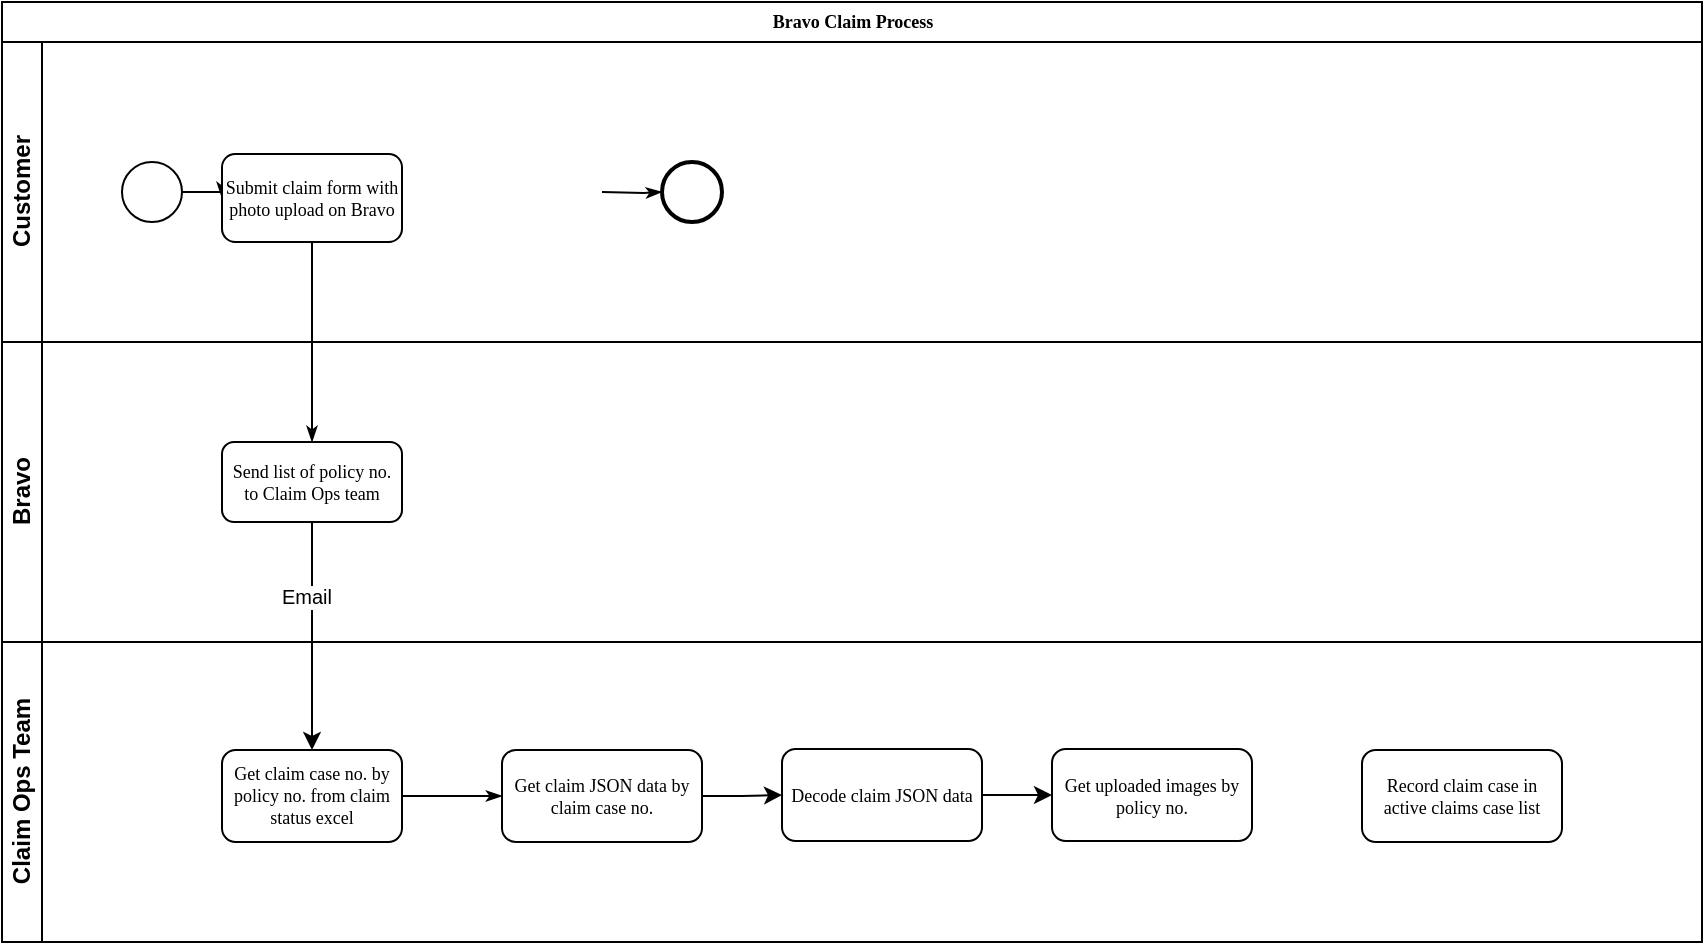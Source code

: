 <mxfile version="11.0.9" type="github"><diagram name="Page-1" id="c7488fd3-1785-93aa-aadb-54a6760d102a"><mxGraphModel dx="1248" dy="663" grid="1" gridSize="10" guides="1" tooltips="1" connect="1" arrows="1" fold="1" page="1" pageScale="1" pageWidth="1100" pageHeight="850" background="#ffffff" math="0" shadow="0"><root><mxCell id="0"/><mxCell id="1" parent="0"/><mxCell id="2b4e8129b02d487f-1" value="Bravo Claim Process" style="swimlane;html=1;childLayout=stackLayout;horizontal=1;startSize=20;horizontalStack=0;rounded=0;shadow=0;labelBackgroundColor=none;strokeColor=#000000;strokeWidth=1;fillColor=#ffffff;fontFamily=Verdana;fontSize=9;fontColor=#000000;align=center;" parent="1" vertex="1"><mxGeometry x="180" y="70" width="850" height="470" as="geometry"/></mxCell><mxCell id="2b4e8129b02d487f-2" value="Customer" style="swimlane;html=1;startSize=20;horizontal=0;" parent="2b4e8129b02d487f-1" vertex="1"><mxGeometry y="20" width="850" height="150" as="geometry"/></mxCell><mxCell id="2b4e8129b02d487f-18" style="edgeStyle=orthogonalEdgeStyle;rounded=0;html=1;labelBackgroundColor=none;startArrow=none;startFill=0;startSize=5;endArrow=classicThin;endFill=1;endSize=5;jettySize=auto;orthogonalLoop=1;strokeColor=#000000;strokeWidth=1;fontFamily=Verdana;fontSize=8;fontColor=#000000;" parent="2b4e8129b02d487f-2" source="2b4e8129b02d487f-5" target="2b4e8129b02d487f-6" edge="1"><mxGeometry relative="1" as="geometry"/></mxCell><mxCell id="2b4e8129b02d487f-5" value="" style="ellipse;whiteSpace=wrap;html=1;rounded=0;shadow=0;labelBackgroundColor=none;strokeColor=#000000;strokeWidth=1;fillColor=#ffffff;fontFamily=Verdana;fontSize=8;fontColor=#000000;align=center;" parent="2b4e8129b02d487f-2" vertex="1"><mxGeometry x="60" y="60" width="30" height="30" as="geometry"/></mxCell><mxCell id="2b4e8129b02d487f-6" value="Submit claim form with photo upload on Bravo" style="rounded=1;whiteSpace=wrap;html=1;shadow=0;labelBackgroundColor=none;strokeColor=#000000;strokeWidth=1;fillColor=#ffffff;fontFamily=Verdana;fontSize=9;fontColor=#000000;align=center;" parent="2b4e8129b02d487f-2" vertex="1"><mxGeometry x="110" y="56" width="90" height="44" as="geometry"/></mxCell><mxCell id="2b4e8129b02d487f-20" style="edgeStyle=orthogonalEdgeStyle;rounded=0;html=1;labelBackgroundColor=none;startArrow=none;startFill=0;startSize=5;endArrow=classicThin;endFill=1;endSize=5;jettySize=auto;orthogonalLoop=1;strokeColor=#000000;strokeWidth=1;fontFamily=Verdana;fontSize=8;fontColor=#000000;" parent="2b4e8129b02d487f-2" target="2b4e8129b02d487f-8" edge="1"><mxGeometry relative="1" as="geometry"><mxPoint x="300" y="75" as="sourcePoint"/></mxGeometry></mxCell><mxCell id="2b4e8129b02d487f-8" value="" style="ellipse;whiteSpace=wrap;html=1;rounded=0;shadow=0;labelBackgroundColor=none;strokeColor=#000000;strokeWidth=2;fillColor=#ffffff;fontFamily=Verdana;fontSize=8;fontColor=#000000;align=center;" parent="2b4e8129b02d487f-2" vertex="1"><mxGeometry x="330" y="60" width="30" height="30" as="geometry"/></mxCell><mxCell id="2b4e8129b02d487f-3" value="Bravo" style="swimlane;html=1;startSize=20;horizontal=0;" parent="2b4e8129b02d487f-1" vertex="1"><mxGeometry y="170" width="850" height="150" as="geometry"/></mxCell><mxCell id="2b4e8129b02d487f-12" value="Send list of policy no. to Claim Ops team" style="rounded=1;whiteSpace=wrap;html=1;shadow=0;labelBackgroundColor=none;strokeColor=#000000;strokeWidth=1;fillColor=#ffffff;fontFamily=Verdana;fontSize=9;fontColor=#000000;align=center;" parent="2b4e8129b02d487f-3" vertex="1"><mxGeometry x="110" y="50" width="90" height="40" as="geometry"/></mxCell><mxCell id="2b4e8129b02d487f-4" value="Claim Ops Team" style="swimlane;html=1;startSize=20;horizontal=0;" parent="2b4e8129b02d487f-1" vertex="1"><mxGeometry y="320" width="850" height="150" as="geometry"/></mxCell><mxCell id="2b4e8129b02d487f-14" value="Get claim case no. by policy no. from claim status excel" style="rounded=1;whiteSpace=wrap;html=1;shadow=0;labelBackgroundColor=none;strokeColor=#000000;strokeWidth=1;fillColor=#ffffff;fontFamily=Verdana;fontSize=9;fontColor=#000000;align=center;" parent="2b4e8129b02d487f-4" vertex="1"><mxGeometry x="110" y="54" width="90" height="46" as="geometry"/></mxCell><mxCell id="lc--RcTOQJOisn1ysW2v-7" value="" style="edgeStyle=orthogonalEdgeStyle;rounded=0;orthogonalLoop=1;jettySize=auto;html=1;fontSize=9;" edge="1" parent="2b4e8129b02d487f-4" source="lc--RcTOQJOisn1ysW2v-4" target="lc--RcTOQJOisn1ysW2v-6"><mxGeometry relative="1" as="geometry"/></mxCell><mxCell id="lc--RcTOQJOisn1ysW2v-4" value="Get claim JSON data by claim case no." style="rounded=1;whiteSpace=wrap;html=1;shadow=0;labelBackgroundColor=none;strokeColor=#000000;strokeWidth=1;fillColor=#ffffff;fontFamily=Verdana;fontSize=9;fontColor=#000000;align=center;" vertex="1" parent="2b4e8129b02d487f-4"><mxGeometry x="250" y="54" width="100" height="46" as="geometry"/></mxCell><mxCell id="lc--RcTOQJOisn1ysW2v-5" style="edgeStyle=orthogonalEdgeStyle;rounded=0;html=1;labelBackgroundColor=none;startArrow=none;startFill=0;startSize=5;endArrow=classicThin;endFill=1;endSize=5;jettySize=auto;orthogonalLoop=1;strokeColor=#000000;strokeWidth=1;fontFamily=Verdana;fontSize=8;fontColor=#000000;" edge="1" parent="2b4e8129b02d487f-4" source="2b4e8129b02d487f-14" target="lc--RcTOQJOisn1ysW2v-4"><mxGeometry relative="1" as="geometry"><mxPoint x="380" y="467" as="sourcePoint"/><mxPoint x="510" y="466" as="targetPoint"/></mxGeometry></mxCell><mxCell id="lc--RcTOQJOisn1ysW2v-9" style="edgeStyle=orthogonalEdgeStyle;rounded=0;orthogonalLoop=1;jettySize=auto;html=1;entryX=0;entryY=0.5;entryDx=0;entryDy=0;fontSize=9;" edge="1" parent="2b4e8129b02d487f-4" source="lc--RcTOQJOisn1ysW2v-6" target="lc--RcTOQJOisn1ysW2v-8"><mxGeometry relative="1" as="geometry"/></mxCell><mxCell id="lc--RcTOQJOisn1ysW2v-6" value="Decode claim JSON data" style="rounded=1;whiteSpace=wrap;html=1;shadow=0;labelBackgroundColor=none;strokeColor=#000000;strokeWidth=1;fillColor=#ffffff;fontFamily=Verdana;fontSize=9;fontColor=#000000;align=center;" vertex="1" parent="2b4e8129b02d487f-4"><mxGeometry x="390" y="53.5" width="100" height="46" as="geometry"/></mxCell><mxCell id="lc--RcTOQJOisn1ysW2v-8" value="Get uploaded images by policy no." style="rounded=1;whiteSpace=wrap;html=1;shadow=0;labelBackgroundColor=none;strokeColor=#000000;strokeWidth=1;fillColor=#ffffff;fontFamily=Verdana;fontSize=9;fontColor=#000000;align=center;" vertex="1" parent="2b4e8129b02d487f-4"><mxGeometry x="525" y="53.5" width="100" height="46" as="geometry"/></mxCell><mxCell id="lc--RcTOQJOisn1ysW2v-10" value="Record claim case in active claims case list" style="rounded=1;whiteSpace=wrap;html=1;shadow=0;labelBackgroundColor=none;strokeColor=#000000;strokeWidth=1;fillColor=#ffffff;fontFamily=Verdana;fontSize=9;fontColor=#000000;align=center;" vertex="1" parent="2b4e8129b02d487f-4"><mxGeometry x="680" y="54" width="100" height="46" as="geometry"/></mxCell><mxCell id="2b4e8129b02d487f-24" style="edgeStyle=orthogonalEdgeStyle;rounded=0;html=1;labelBackgroundColor=none;startArrow=none;startFill=0;startSize=5;endArrow=classicThin;endFill=1;endSize=5;jettySize=auto;orthogonalLoop=1;strokeColor=#000000;strokeWidth=1;fontFamily=Verdana;fontSize=8;fontColor=#000000;" parent="2b4e8129b02d487f-1" source="2b4e8129b02d487f-6" target="2b4e8129b02d487f-12" edge="1"><mxGeometry relative="1" as="geometry"/></mxCell><mxCell id="lc--RcTOQJOisn1ysW2v-2" style="edgeStyle=orthogonalEdgeStyle;rounded=0;orthogonalLoop=1;jettySize=auto;html=1;entryX=0.5;entryY=0;entryDx=0;entryDy=0;fontSize=9;" edge="1" parent="2b4e8129b02d487f-1" source="2b4e8129b02d487f-12" target="2b4e8129b02d487f-14"><mxGeometry relative="1" as="geometry"/></mxCell><mxCell id="lc--RcTOQJOisn1ysW2v-3" value="Email" style="text;html=1;resizable=0;points=[];align=center;verticalAlign=middle;labelBackgroundColor=#ffffff;fontSize=10;" vertex="1" connectable="0" parent="lc--RcTOQJOisn1ysW2v-2"><mxGeometry x="-0.349" y="-3" relative="1" as="geometry"><mxPoint as="offset"/></mxGeometry></mxCell></root></mxGraphModel></diagram></mxfile>